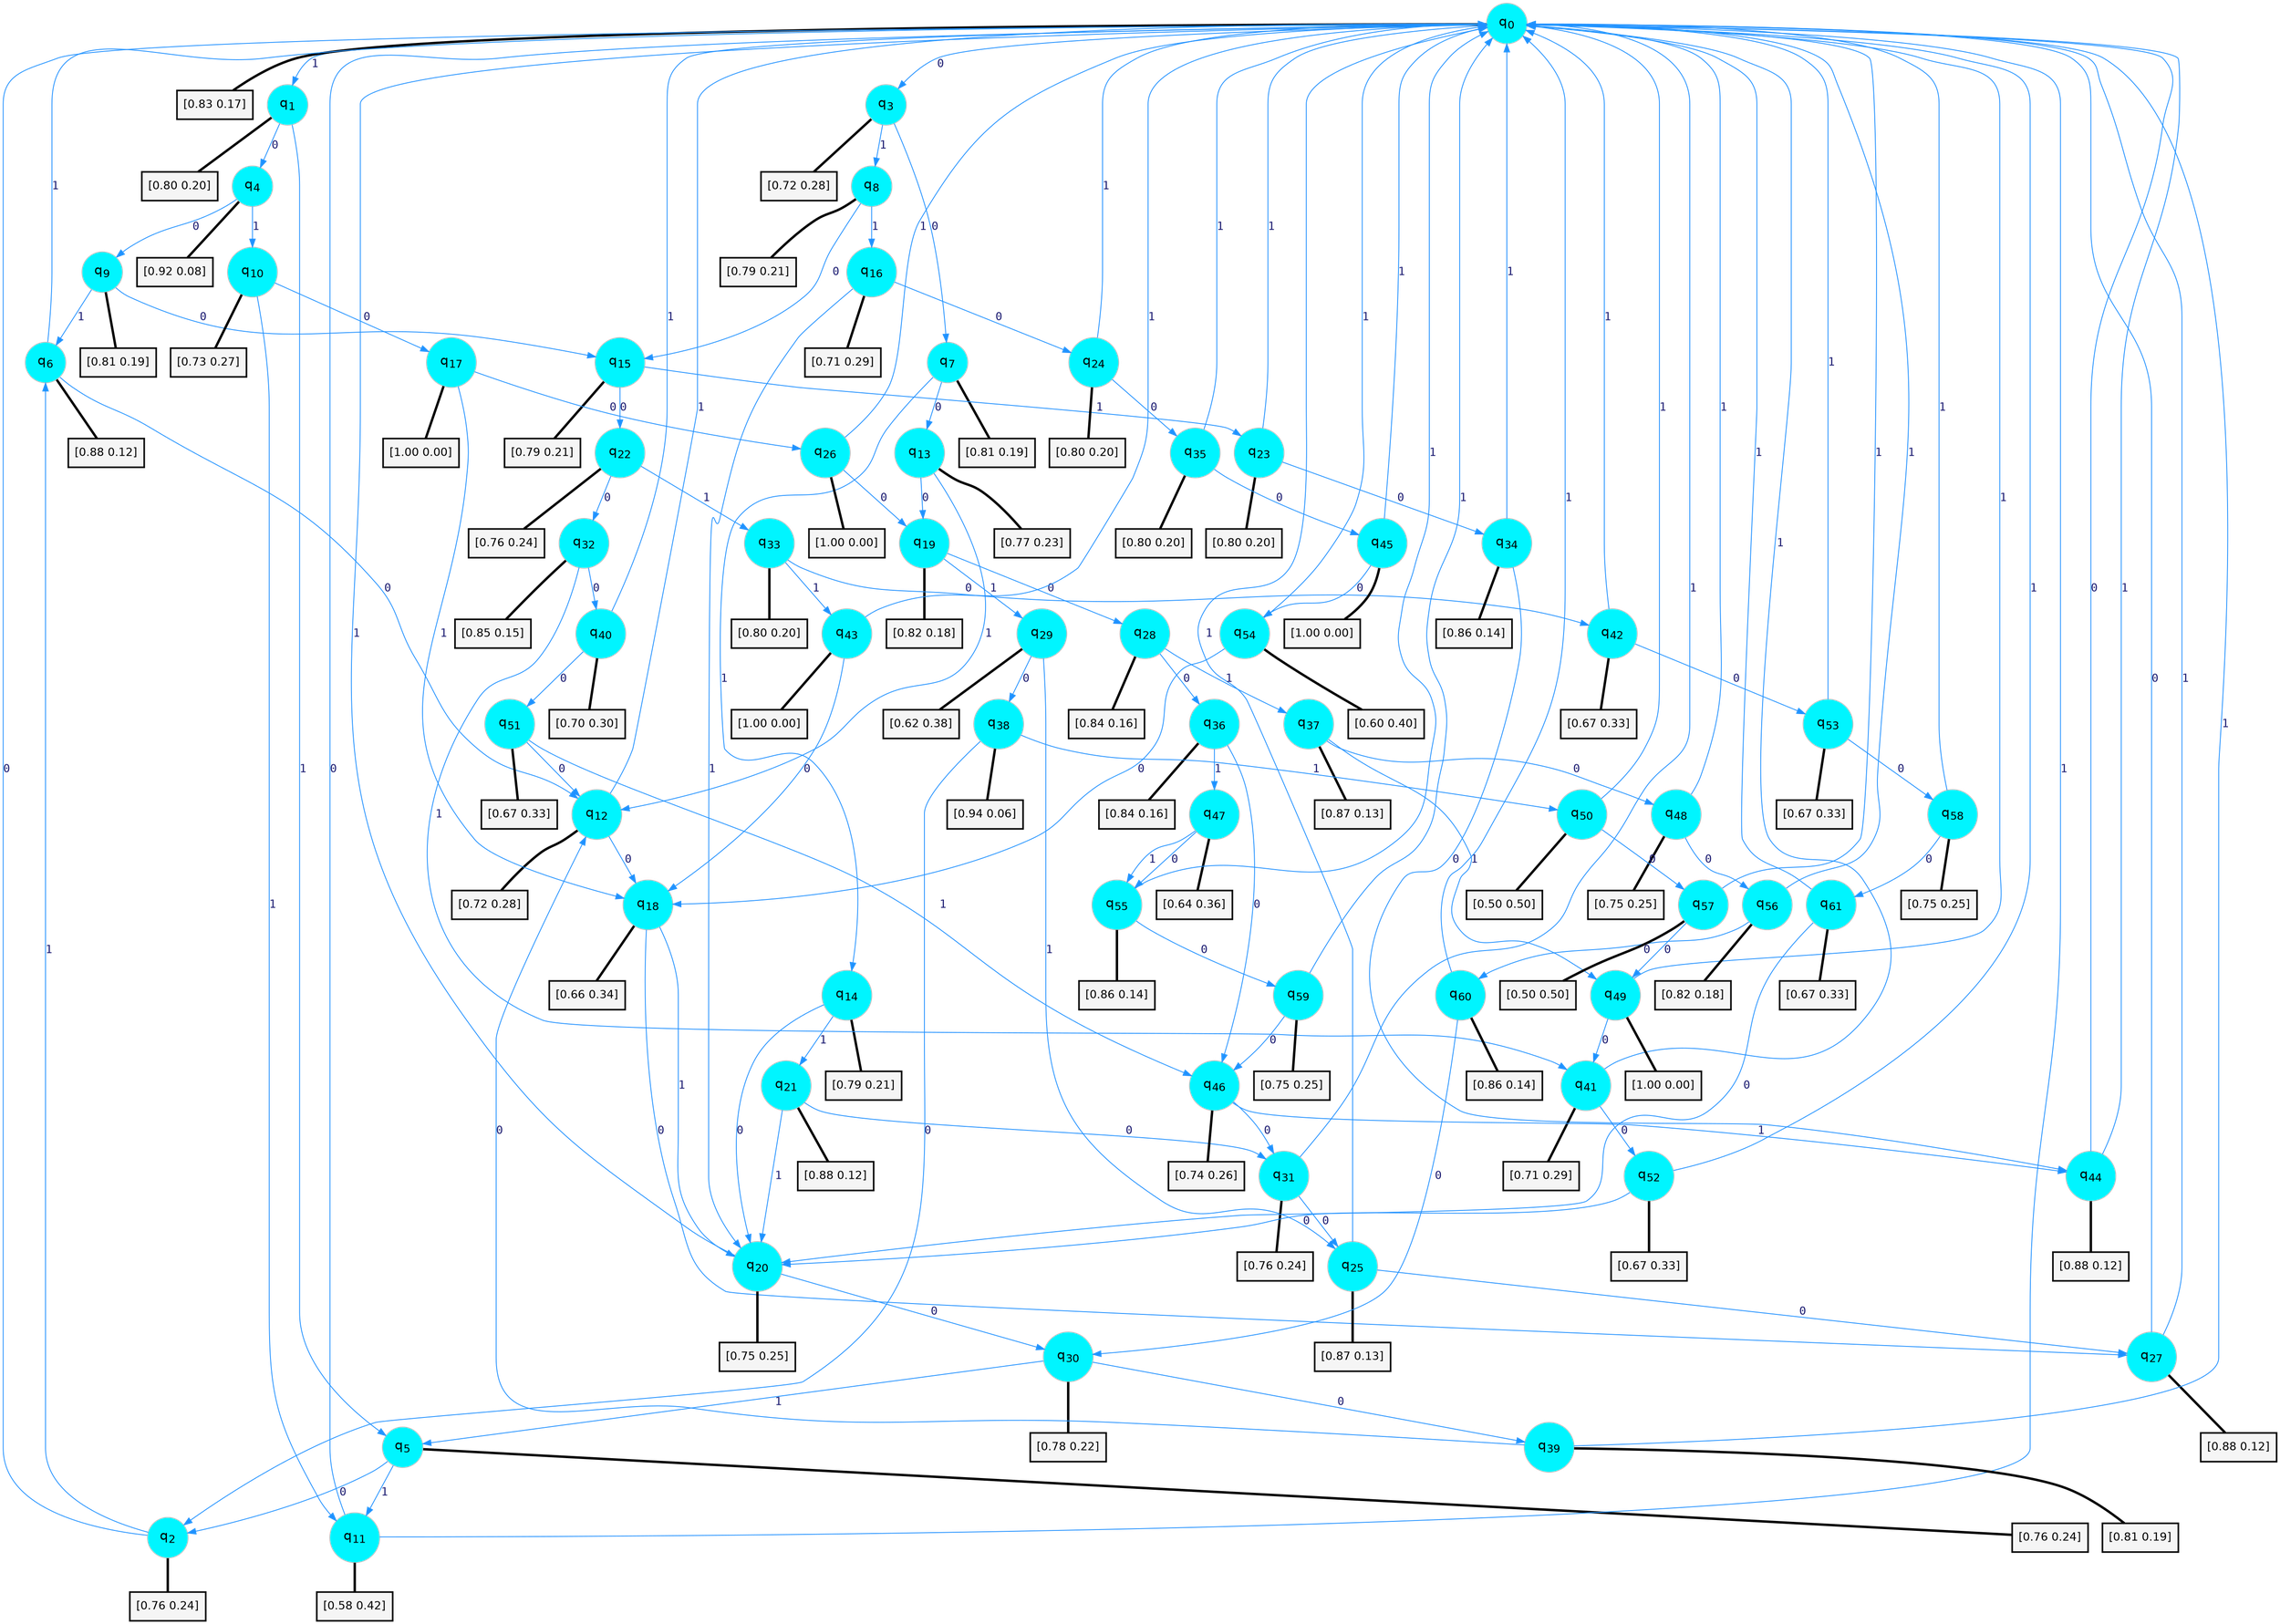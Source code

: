 digraph G {
graph [
bgcolor=transparent, dpi=300, rankdir=TD, size="40,25"];
node [
color=gray, fillcolor=turquoise1, fontcolor=black, fontname=Helvetica, fontsize=16, fontweight=bold, shape=circle, style=filled];
edge [
arrowsize=1, color=dodgerblue1, fontcolor=midnightblue, fontname=courier, fontweight=bold, penwidth=1, style=solid, weight=20];
0[label=<q<SUB>0</SUB>>];
1[label=<q<SUB>1</SUB>>];
2[label=<q<SUB>2</SUB>>];
3[label=<q<SUB>3</SUB>>];
4[label=<q<SUB>4</SUB>>];
5[label=<q<SUB>5</SUB>>];
6[label=<q<SUB>6</SUB>>];
7[label=<q<SUB>7</SUB>>];
8[label=<q<SUB>8</SUB>>];
9[label=<q<SUB>9</SUB>>];
10[label=<q<SUB>10</SUB>>];
11[label=<q<SUB>11</SUB>>];
12[label=<q<SUB>12</SUB>>];
13[label=<q<SUB>13</SUB>>];
14[label=<q<SUB>14</SUB>>];
15[label=<q<SUB>15</SUB>>];
16[label=<q<SUB>16</SUB>>];
17[label=<q<SUB>17</SUB>>];
18[label=<q<SUB>18</SUB>>];
19[label=<q<SUB>19</SUB>>];
20[label=<q<SUB>20</SUB>>];
21[label=<q<SUB>21</SUB>>];
22[label=<q<SUB>22</SUB>>];
23[label=<q<SUB>23</SUB>>];
24[label=<q<SUB>24</SUB>>];
25[label=<q<SUB>25</SUB>>];
26[label=<q<SUB>26</SUB>>];
27[label=<q<SUB>27</SUB>>];
28[label=<q<SUB>28</SUB>>];
29[label=<q<SUB>29</SUB>>];
30[label=<q<SUB>30</SUB>>];
31[label=<q<SUB>31</SUB>>];
32[label=<q<SUB>32</SUB>>];
33[label=<q<SUB>33</SUB>>];
34[label=<q<SUB>34</SUB>>];
35[label=<q<SUB>35</SUB>>];
36[label=<q<SUB>36</SUB>>];
37[label=<q<SUB>37</SUB>>];
38[label=<q<SUB>38</SUB>>];
39[label=<q<SUB>39</SUB>>];
40[label=<q<SUB>40</SUB>>];
41[label=<q<SUB>41</SUB>>];
42[label=<q<SUB>42</SUB>>];
43[label=<q<SUB>43</SUB>>];
44[label=<q<SUB>44</SUB>>];
45[label=<q<SUB>45</SUB>>];
46[label=<q<SUB>46</SUB>>];
47[label=<q<SUB>47</SUB>>];
48[label=<q<SUB>48</SUB>>];
49[label=<q<SUB>49</SUB>>];
50[label=<q<SUB>50</SUB>>];
51[label=<q<SUB>51</SUB>>];
52[label=<q<SUB>52</SUB>>];
53[label=<q<SUB>53</SUB>>];
54[label=<q<SUB>54</SUB>>];
55[label=<q<SUB>55</SUB>>];
56[label=<q<SUB>56</SUB>>];
57[label=<q<SUB>57</SUB>>];
58[label=<q<SUB>58</SUB>>];
59[label=<q<SUB>59</SUB>>];
60[label=<q<SUB>60</SUB>>];
61[label=<q<SUB>61</SUB>>];
62[label="[0.83 0.17]", shape=box,fontcolor=black, fontname=Helvetica, fontsize=14, penwidth=2, fillcolor=whitesmoke,color=black];
63[label="[0.80 0.20]", shape=box,fontcolor=black, fontname=Helvetica, fontsize=14, penwidth=2, fillcolor=whitesmoke,color=black];
64[label="[0.76 0.24]", shape=box,fontcolor=black, fontname=Helvetica, fontsize=14, penwidth=2, fillcolor=whitesmoke,color=black];
65[label="[0.72 0.28]", shape=box,fontcolor=black, fontname=Helvetica, fontsize=14, penwidth=2, fillcolor=whitesmoke,color=black];
66[label="[0.92 0.08]", shape=box,fontcolor=black, fontname=Helvetica, fontsize=14, penwidth=2, fillcolor=whitesmoke,color=black];
67[label="[0.76 0.24]", shape=box,fontcolor=black, fontname=Helvetica, fontsize=14, penwidth=2, fillcolor=whitesmoke,color=black];
68[label="[0.88 0.12]", shape=box,fontcolor=black, fontname=Helvetica, fontsize=14, penwidth=2, fillcolor=whitesmoke,color=black];
69[label="[0.81 0.19]", shape=box,fontcolor=black, fontname=Helvetica, fontsize=14, penwidth=2, fillcolor=whitesmoke,color=black];
70[label="[0.79 0.21]", shape=box,fontcolor=black, fontname=Helvetica, fontsize=14, penwidth=2, fillcolor=whitesmoke,color=black];
71[label="[0.81 0.19]", shape=box,fontcolor=black, fontname=Helvetica, fontsize=14, penwidth=2, fillcolor=whitesmoke,color=black];
72[label="[0.73 0.27]", shape=box,fontcolor=black, fontname=Helvetica, fontsize=14, penwidth=2, fillcolor=whitesmoke,color=black];
73[label="[0.58 0.42]", shape=box,fontcolor=black, fontname=Helvetica, fontsize=14, penwidth=2, fillcolor=whitesmoke,color=black];
74[label="[0.72 0.28]", shape=box,fontcolor=black, fontname=Helvetica, fontsize=14, penwidth=2, fillcolor=whitesmoke,color=black];
75[label="[0.77 0.23]", shape=box,fontcolor=black, fontname=Helvetica, fontsize=14, penwidth=2, fillcolor=whitesmoke,color=black];
76[label="[0.79 0.21]", shape=box,fontcolor=black, fontname=Helvetica, fontsize=14, penwidth=2, fillcolor=whitesmoke,color=black];
77[label="[0.79 0.21]", shape=box,fontcolor=black, fontname=Helvetica, fontsize=14, penwidth=2, fillcolor=whitesmoke,color=black];
78[label="[0.71 0.29]", shape=box,fontcolor=black, fontname=Helvetica, fontsize=14, penwidth=2, fillcolor=whitesmoke,color=black];
79[label="[1.00 0.00]", shape=box,fontcolor=black, fontname=Helvetica, fontsize=14, penwidth=2, fillcolor=whitesmoke,color=black];
80[label="[0.66 0.34]", shape=box,fontcolor=black, fontname=Helvetica, fontsize=14, penwidth=2, fillcolor=whitesmoke,color=black];
81[label="[0.82 0.18]", shape=box,fontcolor=black, fontname=Helvetica, fontsize=14, penwidth=2, fillcolor=whitesmoke,color=black];
82[label="[0.75 0.25]", shape=box,fontcolor=black, fontname=Helvetica, fontsize=14, penwidth=2, fillcolor=whitesmoke,color=black];
83[label="[0.88 0.12]", shape=box,fontcolor=black, fontname=Helvetica, fontsize=14, penwidth=2, fillcolor=whitesmoke,color=black];
84[label="[0.76 0.24]", shape=box,fontcolor=black, fontname=Helvetica, fontsize=14, penwidth=2, fillcolor=whitesmoke,color=black];
85[label="[0.80 0.20]", shape=box,fontcolor=black, fontname=Helvetica, fontsize=14, penwidth=2, fillcolor=whitesmoke,color=black];
86[label="[0.80 0.20]", shape=box,fontcolor=black, fontname=Helvetica, fontsize=14, penwidth=2, fillcolor=whitesmoke,color=black];
87[label="[0.87 0.13]", shape=box,fontcolor=black, fontname=Helvetica, fontsize=14, penwidth=2, fillcolor=whitesmoke,color=black];
88[label="[1.00 0.00]", shape=box,fontcolor=black, fontname=Helvetica, fontsize=14, penwidth=2, fillcolor=whitesmoke,color=black];
89[label="[0.88 0.12]", shape=box,fontcolor=black, fontname=Helvetica, fontsize=14, penwidth=2, fillcolor=whitesmoke,color=black];
90[label="[0.84 0.16]", shape=box,fontcolor=black, fontname=Helvetica, fontsize=14, penwidth=2, fillcolor=whitesmoke,color=black];
91[label="[0.62 0.38]", shape=box,fontcolor=black, fontname=Helvetica, fontsize=14, penwidth=2, fillcolor=whitesmoke,color=black];
92[label="[0.78 0.22]", shape=box,fontcolor=black, fontname=Helvetica, fontsize=14, penwidth=2, fillcolor=whitesmoke,color=black];
93[label="[0.76 0.24]", shape=box,fontcolor=black, fontname=Helvetica, fontsize=14, penwidth=2, fillcolor=whitesmoke,color=black];
94[label="[0.85 0.15]", shape=box,fontcolor=black, fontname=Helvetica, fontsize=14, penwidth=2, fillcolor=whitesmoke,color=black];
95[label="[0.80 0.20]", shape=box,fontcolor=black, fontname=Helvetica, fontsize=14, penwidth=2, fillcolor=whitesmoke,color=black];
96[label="[0.86 0.14]", shape=box,fontcolor=black, fontname=Helvetica, fontsize=14, penwidth=2, fillcolor=whitesmoke,color=black];
97[label="[0.80 0.20]", shape=box,fontcolor=black, fontname=Helvetica, fontsize=14, penwidth=2, fillcolor=whitesmoke,color=black];
98[label="[0.84 0.16]", shape=box,fontcolor=black, fontname=Helvetica, fontsize=14, penwidth=2, fillcolor=whitesmoke,color=black];
99[label="[0.87 0.13]", shape=box,fontcolor=black, fontname=Helvetica, fontsize=14, penwidth=2, fillcolor=whitesmoke,color=black];
100[label="[0.94 0.06]", shape=box,fontcolor=black, fontname=Helvetica, fontsize=14, penwidth=2, fillcolor=whitesmoke,color=black];
101[label="[0.81 0.19]", shape=box,fontcolor=black, fontname=Helvetica, fontsize=14, penwidth=2, fillcolor=whitesmoke,color=black];
102[label="[0.70 0.30]", shape=box,fontcolor=black, fontname=Helvetica, fontsize=14, penwidth=2, fillcolor=whitesmoke,color=black];
103[label="[0.71 0.29]", shape=box,fontcolor=black, fontname=Helvetica, fontsize=14, penwidth=2, fillcolor=whitesmoke,color=black];
104[label="[0.67 0.33]", shape=box,fontcolor=black, fontname=Helvetica, fontsize=14, penwidth=2, fillcolor=whitesmoke,color=black];
105[label="[1.00 0.00]", shape=box,fontcolor=black, fontname=Helvetica, fontsize=14, penwidth=2, fillcolor=whitesmoke,color=black];
106[label="[0.88 0.12]", shape=box,fontcolor=black, fontname=Helvetica, fontsize=14, penwidth=2, fillcolor=whitesmoke,color=black];
107[label="[1.00 0.00]", shape=box,fontcolor=black, fontname=Helvetica, fontsize=14, penwidth=2, fillcolor=whitesmoke,color=black];
108[label="[0.74 0.26]", shape=box,fontcolor=black, fontname=Helvetica, fontsize=14, penwidth=2, fillcolor=whitesmoke,color=black];
109[label="[0.64 0.36]", shape=box,fontcolor=black, fontname=Helvetica, fontsize=14, penwidth=2, fillcolor=whitesmoke,color=black];
110[label="[0.75 0.25]", shape=box,fontcolor=black, fontname=Helvetica, fontsize=14, penwidth=2, fillcolor=whitesmoke,color=black];
111[label="[1.00 0.00]", shape=box,fontcolor=black, fontname=Helvetica, fontsize=14, penwidth=2, fillcolor=whitesmoke,color=black];
112[label="[0.50 0.50]", shape=box,fontcolor=black, fontname=Helvetica, fontsize=14, penwidth=2, fillcolor=whitesmoke,color=black];
113[label="[0.67 0.33]", shape=box,fontcolor=black, fontname=Helvetica, fontsize=14, penwidth=2, fillcolor=whitesmoke,color=black];
114[label="[0.67 0.33]", shape=box,fontcolor=black, fontname=Helvetica, fontsize=14, penwidth=2, fillcolor=whitesmoke,color=black];
115[label="[0.67 0.33]", shape=box,fontcolor=black, fontname=Helvetica, fontsize=14, penwidth=2, fillcolor=whitesmoke,color=black];
116[label="[0.60 0.40]", shape=box,fontcolor=black, fontname=Helvetica, fontsize=14, penwidth=2, fillcolor=whitesmoke,color=black];
117[label="[0.86 0.14]", shape=box,fontcolor=black, fontname=Helvetica, fontsize=14, penwidth=2, fillcolor=whitesmoke,color=black];
118[label="[0.82 0.18]", shape=box,fontcolor=black, fontname=Helvetica, fontsize=14, penwidth=2, fillcolor=whitesmoke,color=black];
119[label="[0.50 0.50]", shape=box,fontcolor=black, fontname=Helvetica, fontsize=14, penwidth=2, fillcolor=whitesmoke,color=black];
120[label="[0.75 0.25]", shape=box,fontcolor=black, fontname=Helvetica, fontsize=14, penwidth=2, fillcolor=whitesmoke,color=black];
121[label="[0.75 0.25]", shape=box,fontcolor=black, fontname=Helvetica, fontsize=14, penwidth=2, fillcolor=whitesmoke,color=black];
122[label="[0.86 0.14]", shape=box,fontcolor=black, fontname=Helvetica, fontsize=14, penwidth=2, fillcolor=whitesmoke,color=black];
123[label="[0.67 0.33]", shape=box,fontcolor=black, fontname=Helvetica, fontsize=14, penwidth=2, fillcolor=whitesmoke,color=black];
0->3 [label=0];
0->1 [label=1];
0->62 [arrowhead=none, penwidth=3,color=black];
1->4 [label=0];
1->5 [label=1];
1->63 [arrowhead=none, penwidth=3,color=black];
2->0 [label=0];
2->6 [label=1];
2->64 [arrowhead=none, penwidth=3,color=black];
3->7 [label=0];
3->8 [label=1];
3->65 [arrowhead=none, penwidth=3,color=black];
4->9 [label=0];
4->10 [label=1];
4->66 [arrowhead=none, penwidth=3,color=black];
5->2 [label=0];
5->11 [label=1];
5->67 [arrowhead=none, penwidth=3,color=black];
6->12 [label=0];
6->0 [label=1];
6->68 [arrowhead=none, penwidth=3,color=black];
7->13 [label=0];
7->14 [label=1];
7->69 [arrowhead=none, penwidth=3,color=black];
8->15 [label=0];
8->16 [label=1];
8->70 [arrowhead=none, penwidth=3,color=black];
9->15 [label=0];
9->6 [label=1];
9->71 [arrowhead=none, penwidth=3,color=black];
10->17 [label=0];
10->11 [label=1];
10->72 [arrowhead=none, penwidth=3,color=black];
11->0 [label=0];
11->0 [label=1];
11->73 [arrowhead=none, penwidth=3,color=black];
12->18 [label=0];
12->0 [label=1];
12->74 [arrowhead=none, penwidth=3,color=black];
13->19 [label=0];
13->12 [label=1];
13->75 [arrowhead=none, penwidth=3,color=black];
14->20 [label=0];
14->21 [label=1];
14->76 [arrowhead=none, penwidth=3,color=black];
15->22 [label=0];
15->23 [label=1];
15->77 [arrowhead=none, penwidth=3,color=black];
16->24 [label=0];
16->20 [label=1];
16->78 [arrowhead=none, penwidth=3,color=black];
17->26 [label=0];
17->18 [label=1];
17->79 [arrowhead=none, penwidth=3,color=black];
18->27 [label=0];
18->20 [label=1];
18->80 [arrowhead=none, penwidth=3,color=black];
19->28 [label=0];
19->29 [label=1];
19->81 [arrowhead=none, penwidth=3,color=black];
20->30 [label=0];
20->0 [label=1];
20->82 [arrowhead=none, penwidth=3,color=black];
21->31 [label=0];
21->20 [label=1];
21->83 [arrowhead=none, penwidth=3,color=black];
22->32 [label=0];
22->33 [label=1];
22->84 [arrowhead=none, penwidth=3,color=black];
23->34 [label=0];
23->0 [label=1];
23->85 [arrowhead=none, penwidth=3,color=black];
24->35 [label=0];
24->0 [label=1];
24->86 [arrowhead=none, penwidth=3,color=black];
25->27 [label=0];
25->0 [label=1];
25->87 [arrowhead=none, penwidth=3,color=black];
26->19 [label=0];
26->0 [label=1];
26->88 [arrowhead=none, penwidth=3,color=black];
27->0 [label=0];
27->0 [label=1];
27->89 [arrowhead=none, penwidth=3,color=black];
28->36 [label=0];
28->37 [label=1];
28->90 [arrowhead=none, penwidth=3,color=black];
29->38 [label=0];
29->25 [label=1];
29->91 [arrowhead=none, penwidth=3,color=black];
30->39 [label=0];
30->5 [label=1];
30->92 [arrowhead=none, penwidth=3,color=black];
31->25 [label=0];
31->0 [label=1];
31->93 [arrowhead=none, penwidth=3,color=black];
32->40 [label=0];
32->41 [label=1];
32->94 [arrowhead=none, penwidth=3,color=black];
33->42 [label=0];
33->43 [label=1];
33->95 [arrowhead=none, penwidth=3,color=black];
34->44 [label=0];
34->0 [label=1];
34->96 [arrowhead=none, penwidth=3,color=black];
35->45 [label=0];
35->0 [label=1];
35->97 [arrowhead=none, penwidth=3,color=black];
36->46 [label=0];
36->47 [label=1];
36->98 [arrowhead=none, penwidth=3,color=black];
37->48 [label=0];
37->49 [label=1];
37->99 [arrowhead=none, penwidth=3,color=black];
38->2 [label=0];
38->50 [label=1];
38->100 [arrowhead=none, penwidth=3,color=black];
39->12 [label=0];
39->0 [label=1];
39->101 [arrowhead=none, penwidth=3,color=black];
40->51 [label=0];
40->0 [label=1];
40->102 [arrowhead=none, penwidth=3,color=black];
41->52 [label=0];
41->0 [label=1];
41->103 [arrowhead=none, penwidth=3,color=black];
42->53 [label=0];
42->0 [label=1];
42->104 [arrowhead=none, penwidth=3,color=black];
43->18 [label=0];
43->0 [label=1];
43->105 [arrowhead=none, penwidth=3,color=black];
44->0 [label=0];
44->0 [label=1];
44->106 [arrowhead=none, penwidth=3,color=black];
45->54 [label=0];
45->0 [label=1];
45->107 [arrowhead=none, penwidth=3,color=black];
46->31 [label=0];
46->44 [label=1];
46->108 [arrowhead=none, penwidth=3,color=black];
47->55 [label=0];
47->55 [label=1];
47->109 [arrowhead=none, penwidth=3,color=black];
48->56 [label=0];
48->0 [label=1];
48->110 [arrowhead=none, penwidth=3,color=black];
49->41 [label=0];
49->0 [label=1];
49->111 [arrowhead=none, penwidth=3,color=black];
50->57 [label=0];
50->0 [label=1];
50->112 [arrowhead=none, penwidth=3,color=black];
51->12 [label=0];
51->46 [label=1];
51->113 [arrowhead=none, penwidth=3,color=black];
52->20 [label=0];
52->0 [label=1];
52->114 [arrowhead=none, penwidth=3,color=black];
53->58 [label=0];
53->0 [label=1];
53->115 [arrowhead=none, penwidth=3,color=black];
54->18 [label=0];
54->0 [label=1];
54->116 [arrowhead=none, penwidth=3,color=black];
55->59 [label=0];
55->0 [label=1];
55->117 [arrowhead=none, penwidth=3,color=black];
56->60 [label=0];
56->0 [label=1];
56->118 [arrowhead=none, penwidth=3,color=black];
57->49 [label=0];
57->0 [label=1];
57->119 [arrowhead=none, penwidth=3,color=black];
58->61 [label=0];
58->0 [label=1];
58->120 [arrowhead=none, penwidth=3,color=black];
59->46 [label=0];
59->0 [label=1];
59->121 [arrowhead=none, penwidth=3,color=black];
60->30 [label=0];
60->0 [label=1];
60->122 [arrowhead=none, penwidth=3,color=black];
61->20 [label=0];
61->0 [label=1];
61->123 [arrowhead=none, penwidth=3,color=black];
}

